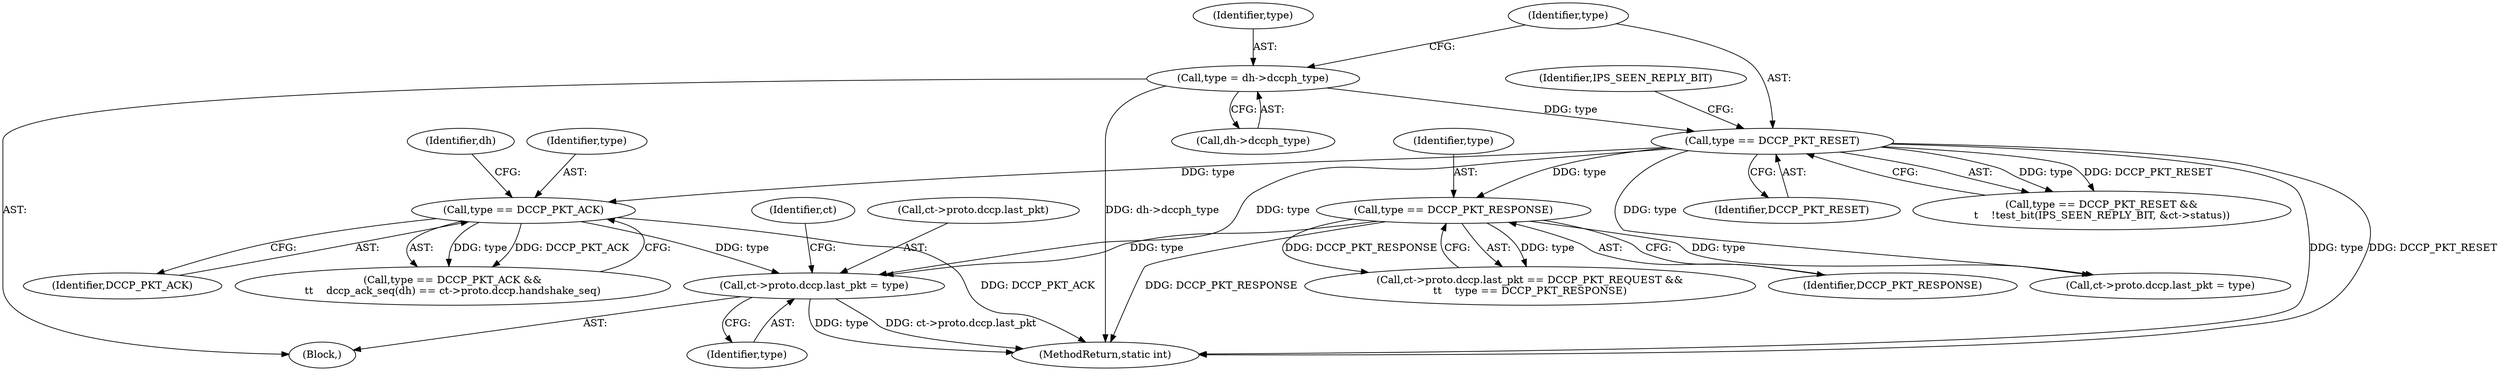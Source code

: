 digraph "0_linux_b22f5126a24b3b2f15448c3f2a254fc10cbc2b92_1@pointer" {
"1000412" [label="(Call,ct->proto.dccp.last_pkt = type)"];
"1000259" [label="(Call,type == DCCP_PKT_ACK)"];
"1000148" [label="(Call,type == DCCP_PKT_RESET)"];
"1000141" [label="(Call,type = dh->dccph_type)"];
"1000302" [label="(Call,type == DCCP_PKT_RESPONSE)"];
"1000150" [label="(Identifier,DCCP_PKT_RESET)"];
"1000261" [label="(Identifier,DCCP_PKT_ACK)"];
"1000149" [label="(Identifier,type)"];
"1000141" [label="(Call,type = dh->dccph_type)"];
"1000258" [label="(Call,type == DCCP_PKT_ACK &&\n\t\t    dccp_ack_seq(dh) == ct->proto.dccp.handshake_seq)"];
"1000147" [label="(Call,type == DCCP_PKT_RESET &&\n\t    !test_bit(IPS_SEEN_REPLY_BIT, &ct->status))"];
"1000153" [label="(Identifier,IPS_SEEN_REPLY_BIT)"];
"1000303" [label="(Identifier,type)"];
"1000451" [label="(MethodReturn,static int)"];
"1000302" [label="(Call,type == DCCP_PKT_RESPONSE)"];
"1000412" [label="(Call,ct->proto.dccp.last_pkt = type)"];
"1000304" [label="(Identifier,DCCP_PKT_RESPONSE)"];
"1000292" [label="(Call,ct->proto.dccp.last_pkt == DCCP_PKT_REQUEST &&\n\t\t    type == DCCP_PKT_RESPONSE)"];
"1000264" [label="(Identifier,dh)"];
"1000143" [label="(Call,dh->dccph_type)"];
"1000260" [label="(Identifier,type)"];
"1000148" [label="(Call,type == DCCP_PKT_RESET)"];
"1000352" [label="(Call,ct->proto.dccp.last_pkt = type)"];
"1000111" [label="(Block,)"];
"1000259" [label="(Call,type == DCCP_PKT_ACK)"];
"1000420" [label="(Identifier,type)"];
"1000142" [label="(Identifier,type)"];
"1000413" [label="(Call,ct->proto.dccp.last_pkt)"];
"1000425" [label="(Identifier,ct)"];
"1000412" -> "1000111"  [label="AST: "];
"1000412" -> "1000420"  [label="CFG: "];
"1000413" -> "1000412"  [label="AST: "];
"1000420" -> "1000412"  [label="AST: "];
"1000425" -> "1000412"  [label="CFG: "];
"1000412" -> "1000451"  [label="DDG: type"];
"1000412" -> "1000451"  [label="DDG: ct->proto.dccp.last_pkt"];
"1000259" -> "1000412"  [label="DDG: type"];
"1000302" -> "1000412"  [label="DDG: type"];
"1000148" -> "1000412"  [label="DDG: type"];
"1000259" -> "1000258"  [label="AST: "];
"1000259" -> "1000261"  [label="CFG: "];
"1000260" -> "1000259"  [label="AST: "];
"1000261" -> "1000259"  [label="AST: "];
"1000264" -> "1000259"  [label="CFG: "];
"1000258" -> "1000259"  [label="CFG: "];
"1000259" -> "1000451"  [label="DDG: DCCP_PKT_ACK"];
"1000259" -> "1000258"  [label="DDG: type"];
"1000259" -> "1000258"  [label="DDG: DCCP_PKT_ACK"];
"1000148" -> "1000259"  [label="DDG: type"];
"1000148" -> "1000147"  [label="AST: "];
"1000148" -> "1000150"  [label="CFG: "];
"1000149" -> "1000148"  [label="AST: "];
"1000150" -> "1000148"  [label="AST: "];
"1000153" -> "1000148"  [label="CFG: "];
"1000147" -> "1000148"  [label="CFG: "];
"1000148" -> "1000451"  [label="DDG: type"];
"1000148" -> "1000451"  [label="DDG: DCCP_PKT_RESET"];
"1000148" -> "1000147"  [label="DDG: type"];
"1000148" -> "1000147"  [label="DDG: DCCP_PKT_RESET"];
"1000141" -> "1000148"  [label="DDG: type"];
"1000148" -> "1000302"  [label="DDG: type"];
"1000148" -> "1000352"  [label="DDG: type"];
"1000141" -> "1000111"  [label="AST: "];
"1000141" -> "1000143"  [label="CFG: "];
"1000142" -> "1000141"  [label="AST: "];
"1000143" -> "1000141"  [label="AST: "];
"1000149" -> "1000141"  [label="CFG: "];
"1000141" -> "1000451"  [label="DDG: dh->dccph_type"];
"1000302" -> "1000292"  [label="AST: "];
"1000302" -> "1000304"  [label="CFG: "];
"1000303" -> "1000302"  [label="AST: "];
"1000304" -> "1000302"  [label="AST: "];
"1000292" -> "1000302"  [label="CFG: "];
"1000302" -> "1000451"  [label="DDG: DCCP_PKT_RESPONSE"];
"1000302" -> "1000292"  [label="DDG: type"];
"1000302" -> "1000292"  [label="DDG: DCCP_PKT_RESPONSE"];
"1000302" -> "1000352"  [label="DDG: type"];
}
